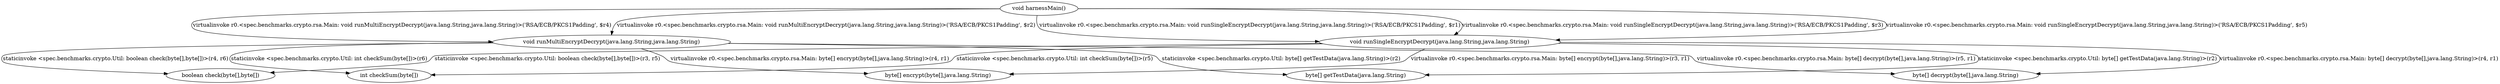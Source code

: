 digraph g {
3[label="int checkSum(byte[])"]
4[label="boolean check(byte[],byte[])"]
7[label="byte[] getTestData(java.lang.String)"]
6[label="byte[] encrypt(byte[],java.lang.String)"]
2[label="void runMultiEncryptDecrypt(java.lang.String,java.lang.String)"]
0[label="void harnessMain()"]
1[label="void runSingleEncryptDecrypt(java.lang.String,java.lang.String)"]
5[label="byte[] decrypt(byte[],java.lang.String)"]
0->1[label="virtualinvoke r0.<spec.benchmarks.crypto.rsa.Main: void runSingleEncryptDecrypt(java.lang.String,java.lang.String)>('RSA/ECB/PKCS1Padding', $r1)"]
0->1[label="virtualinvoke r0.<spec.benchmarks.crypto.rsa.Main: void runSingleEncryptDecrypt(java.lang.String,java.lang.String)>('RSA/ECB/PKCS1Padding', $r3)"]
0->1[label="virtualinvoke r0.<spec.benchmarks.crypto.rsa.Main: void runSingleEncryptDecrypt(java.lang.String,java.lang.String)>('RSA/ECB/PKCS1Padding', $r5)"]
0->2[label="virtualinvoke r0.<spec.benchmarks.crypto.rsa.Main: void runMultiEncryptDecrypt(java.lang.String,java.lang.String)>('RSA/ECB/PKCS1Padding', $r2)"]
0->2[label="virtualinvoke r0.<spec.benchmarks.crypto.rsa.Main: void runMultiEncryptDecrypt(java.lang.String,java.lang.String)>('RSA/ECB/PKCS1Padding', $r4)"]
1->3[label="staticinvoke <spec.benchmarks.crypto.Util: int checkSum(byte[])>(r5)"]
1->4[label="staticinvoke <spec.benchmarks.crypto.Util: boolean check(byte[],byte[])>(r3, r5)"]
2->3[label="staticinvoke <spec.benchmarks.crypto.Util: int checkSum(byte[])>(r6)"]
1->5[label="virtualinvoke r0.<spec.benchmarks.crypto.rsa.Main: byte[] decrypt(byte[],java.lang.String)>(r4, r1)"]
2->4[label="staticinvoke <spec.benchmarks.crypto.Util: boolean check(byte[],byte[])>(r4, r6)"]
1->6[label="virtualinvoke r0.<spec.benchmarks.crypto.rsa.Main: byte[] encrypt(byte[],java.lang.String)>(r3, r1)"]
2->5[label="virtualinvoke r0.<spec.benchmarks.crypto.rsa.Main: byte[] decrypt(byte[],java.lang.String)>(r5, r1)"]
1->7[label="staticinvoke <spec.benchmarks.crypto.Util: byte[] getTestData(java.lang.String)>(r2)"]
2->6[label="virtualinvoke r0.<spec.benchmarks.crypto.rsa.Main: byte[] encrypt(byte[],java.lang.String)>(r4, r1)"]
2->7[label="staticinvoke <spec.benchmarks.crypto.Util: byte[] getTestData(java.lang.String)>(r2)"]
}